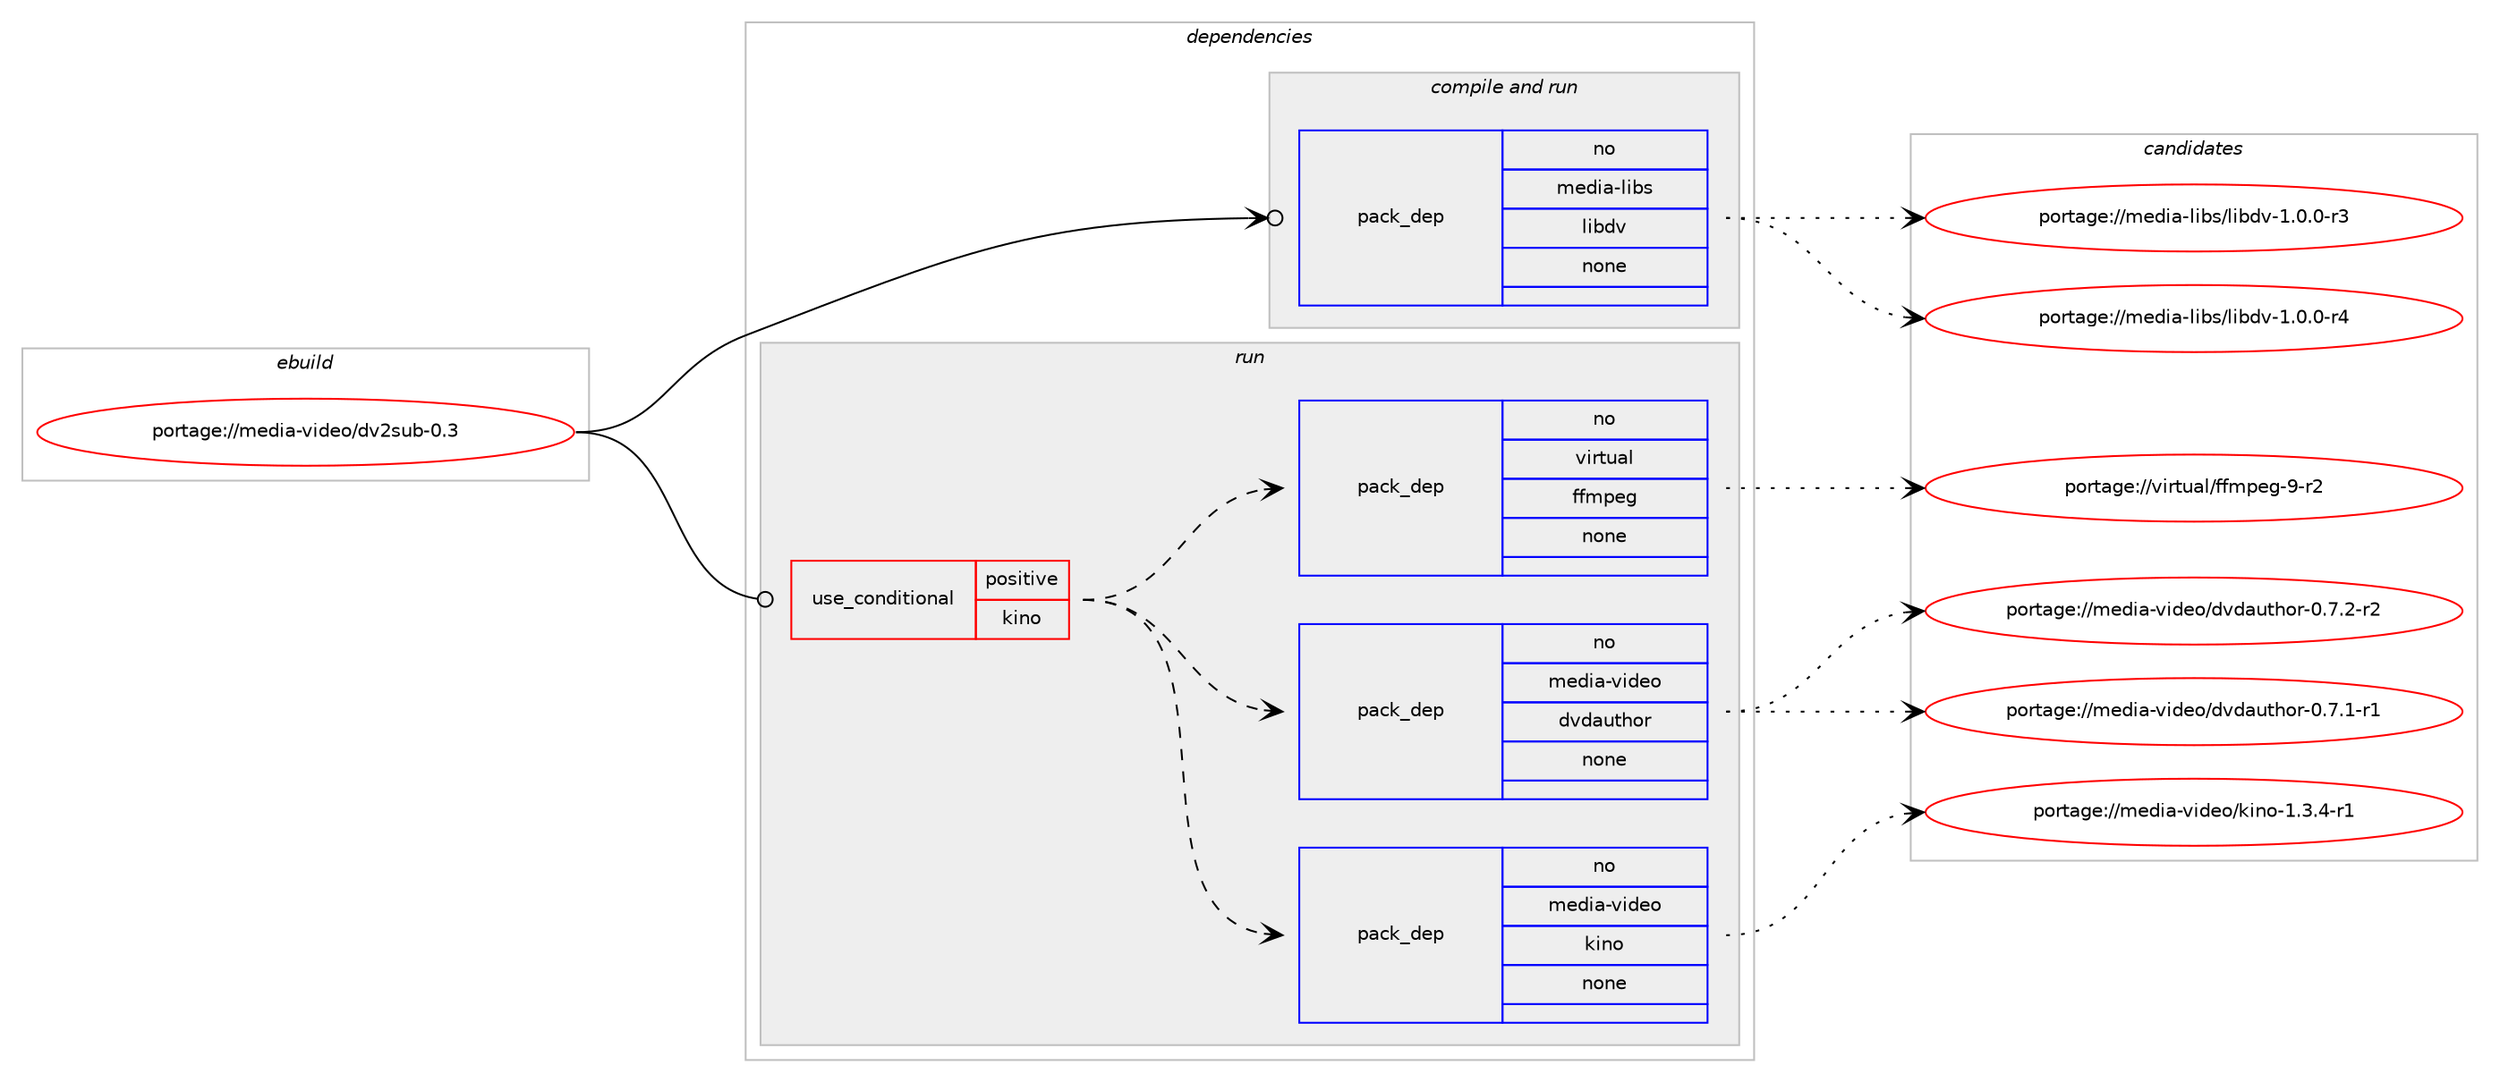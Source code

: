 digraph prolog {

# *************
# Graph options
# *************

newrank=true;
concentrate=true;
compound=true;
graph [rankdir=LR,fontname=Helvetica,fontsize=10,ranksep=1.5];#, ranksep=2.5, nodesep=0.2];
edge  [arrowhead=vee];
node  [fontname=Helvetica,fontsize=10];

# **********
# The ebuild
# **********

subgraph cluster_leftcol {
color=gray;
rank=same;
label=<<i>ebuild</i>>;
id [label="portage://media-video/dv2sub-0.3", color=red, width=4, href="../media-video/dv2sub-0.3.svg"];
}

# ****************
# The dependencies
# ****************

subgraph cluster_midcol {
color=gray;
label=<<i>dependencies</i>>;
subgraph cluster_compile {
fillcolor="#eeeeee";
style=filled;
label=<<i>compile</i>>;
}
subgraph cluster_compileandrun {
fillcolor="#eeeeee";
style=filled;
label=<<i>compile and run</i>>;
subgraph pack249226 {
dependency339024 [label=<<TABLE BORDER="0" CELLBORDER="1" CELLSPACING="0" CELLPADDING="4" WIDTH="220"><TR><TD ROWSPAN="6" CELLPADDING="30">pack_dep</TD></TR><TR><TD WIDTH="110">no</TD></TR><TR><TD>media-libs</TD></TR><TR><TD>libdv</TD></TR><TR><TD>none</TD></TR><TR><TD></TD></TR></TABLE>>, shape=none, color=blue];
}
id:e -> dependency339024:w [weight=20,style="solid",arrowhead="odotvee"];
}
subgraph cluster_run {
fillcolor="#eeeeee";
style=filled;
label=<<i>run</i>>;
subgraph cond84234 {
dependency339025 [label=<<TABLE BORDER="0" CELLBORDER="1" CELLSPACING="0" CELLPADDING="4"><TR><TD ROWSPAN="3" CELLPADDING="10">use_conditional</TD></TR><TR><TD>positive</TD></TR><TR><TD>kino</TD></TR></TABLE>>, shape=none, color=red];
subgraph pack249227 {
dependency339026 [label=<<TABLE BORDER="0" CELLBORDER="1" CELLSPACING="0" CELLPADDING="4" WIDTH="220"><TR><TD ROWSPAN="6" CELLPADDING="30">pack_dep</TD></TR><TR><TD WIDTH="110">no</TD></TR><TR><TD>media-video</TD></TR><TR><TD>kino</TD></TR><TR><TD>none</TD></TR><TR><TD></TD></TR></TABLE>>, shape=none, color=blue];
}
dependency339025:e -> dependency339026:w [weight=20,style="dashed",arrowhead="vee"];
subgraph pack249228 {
dependency339027 [label=<<TABLE BORDER="0" CELLBORDER="1" CELLSPACING="0" CELLPADDING="4" WIDTH="220"><TR><TD ROWSPAN="6" CELLPADDING="30">pack_dep</TD></TR><TR><TD WIDTH="110">no</TD></TR><TR><TD>media-video</TD></TR><TR><TD>dvdauthor</TD></TR><TR><TD>none</TD></TR><TR><TD></TD></TR></TABLE>>, shape=none, color=blue];
}
dependency339025:e -> dependency339027:w [weight=20,style="dashed",arrowhead="vee"];
subgraph pack249229 {
dependency339028 [label=<<TABLE BORDER="0" CELLBORDER="1" CELLSPACING="0" CELLPADDING="4" WIDTH="220"><TR><TD ROWSPAN="6" CELLPADDING="30">pack_dep</TD></TR><TR><TD WIDTH="110">no</TD></TR><TR><TD>virtual</TD></TR><TR><TD>ffmpeg</TD></TR><TR><TD>none</TD></TR><TR><TD></TD></TR></TABLE>>, shape=none, color=blue];
}
dependency339025:e -> dependency339028:w [weight=20,style="dashed",arrowhead="vee"];
}
id:e -> dependency339025:w [weight=20,style="solid",arrowhead="odot"];
}
}

# **************
# The candidates
# **************

subgraph cluster_choices {
rank=same;
color=gray;
label=<<i>candidates</i>>;

subgraph choice249226 {
color=black;
nodesep=1;
choiceportage10910110010597451081059811547108105981001184549464846484511451 [label="portage://media-libs/libdv-1.0.0-r3", color=red, width=4,href="../media-libs/libdv-1.0.0-r3.svg"];
choiceportage10910110010597451081059811547108105981001184549464846484511452 [label="portage://media-libs/libdv-1.0.0-r4", color=red, width=4,href="../media-libs/libdv-1.0.0-r4.svg"];
dependency339024:e -> choiceportage10910110010597451081059811547108105981001184549464846484511451:w [style=dotted,weight="100"];
dependency339024:e -> choiceportage10910110010597451081059811547108105981001184549464846484511452:w [style=dotted,weight="100"];
}
subgraph choice249227 {
color=black;
nodesep=1;
choiceportage1091011001059745118105100101111471071051101114549465146524511449 [label="portage://media-video/kino-1.3.4-r1", color=red, width=4,href="../media-video/kino-1.3.4-r1.svg"];
dependency339026:e -> choiceportage1091011001059745118105100101111471071051101114549465146524511449:w [style=dotted,weight="100"];
}
subgraph choice249228 {
color=black;
nodesep=1;
choiceportage109101100105974511810510010111147100118100971171161041111144548465546494511449 [label="portage://media-video/dvdauthor-0.7.1-r1", color=red, width=4,href="../media-video/dvdauthor-0.7.1-r1.svg"];
choiceportage109101100105974511810510010111147100118100971171161041111144548465546504511450 [label="portage://media-video/dvdauthor-0.7.2-r2", color=red, width=4,href="../media-video/dvdauthor-0.7.2-r2.svg"];
dependency339027:e -> choiceportage109101100105974511810510010111147100118100971171161041111144548465546494511449:w [style=dotted,weight="100"];
dependency339027:e -> choiceportage109101100105974511810510010111147100118100971171161041111144548465546504511450:w [style=dotted,weight="100"];
}
subgraph choice249229 {
color=black;
nodesep=1;
choiceportage118105114116117971084710210210911210110345574511450 [label="portage://virtual/ffmpeg-9-r2", color=red, width=4,href="../virtual/ffmpeg-9-r2.svg"];
dependency339028:e -> choiceportage118105114116117971084710210210911210110345574511450:w [style=dotted,weight="100"];
}
}

}
